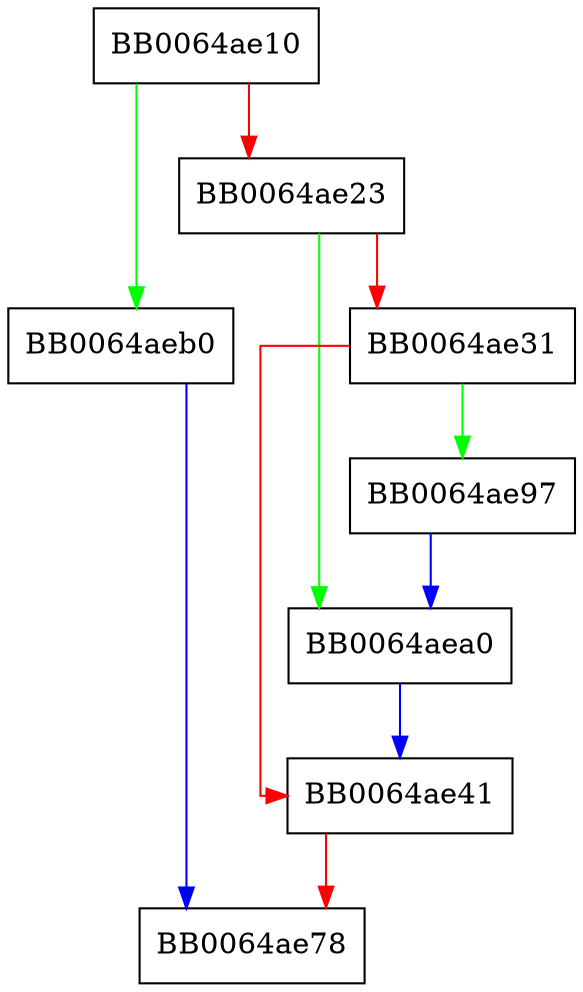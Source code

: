 digraph OSSL_STORE_close {
  node [shape="box"];
  graph [splines=ortho];
  BB0064ae10 -> BB0064aeb0 [color="green"];
  BB0064ae10 -> BB0064ae23 [color="red"];
  BB0064ae23 -> BB0064aea0 [color="green"];
  BB0064ae23 -> BB0064ae31 [color="red"];
  BB0064ae31 -> BB0064ae97 [color="green"];
  BB0064ae31 -> BB0064ae41 [color="red"];
  BB0064ae41 -> BB0064ae78 [color="red"];
  BB0064ae97 -> BB0064aea0 [color="blue"];
  BB0064aea0 -> BB0064ae41 [color="blue"];
  BB0064aeb0 -> BB0064ae78 [color="blue"];
}